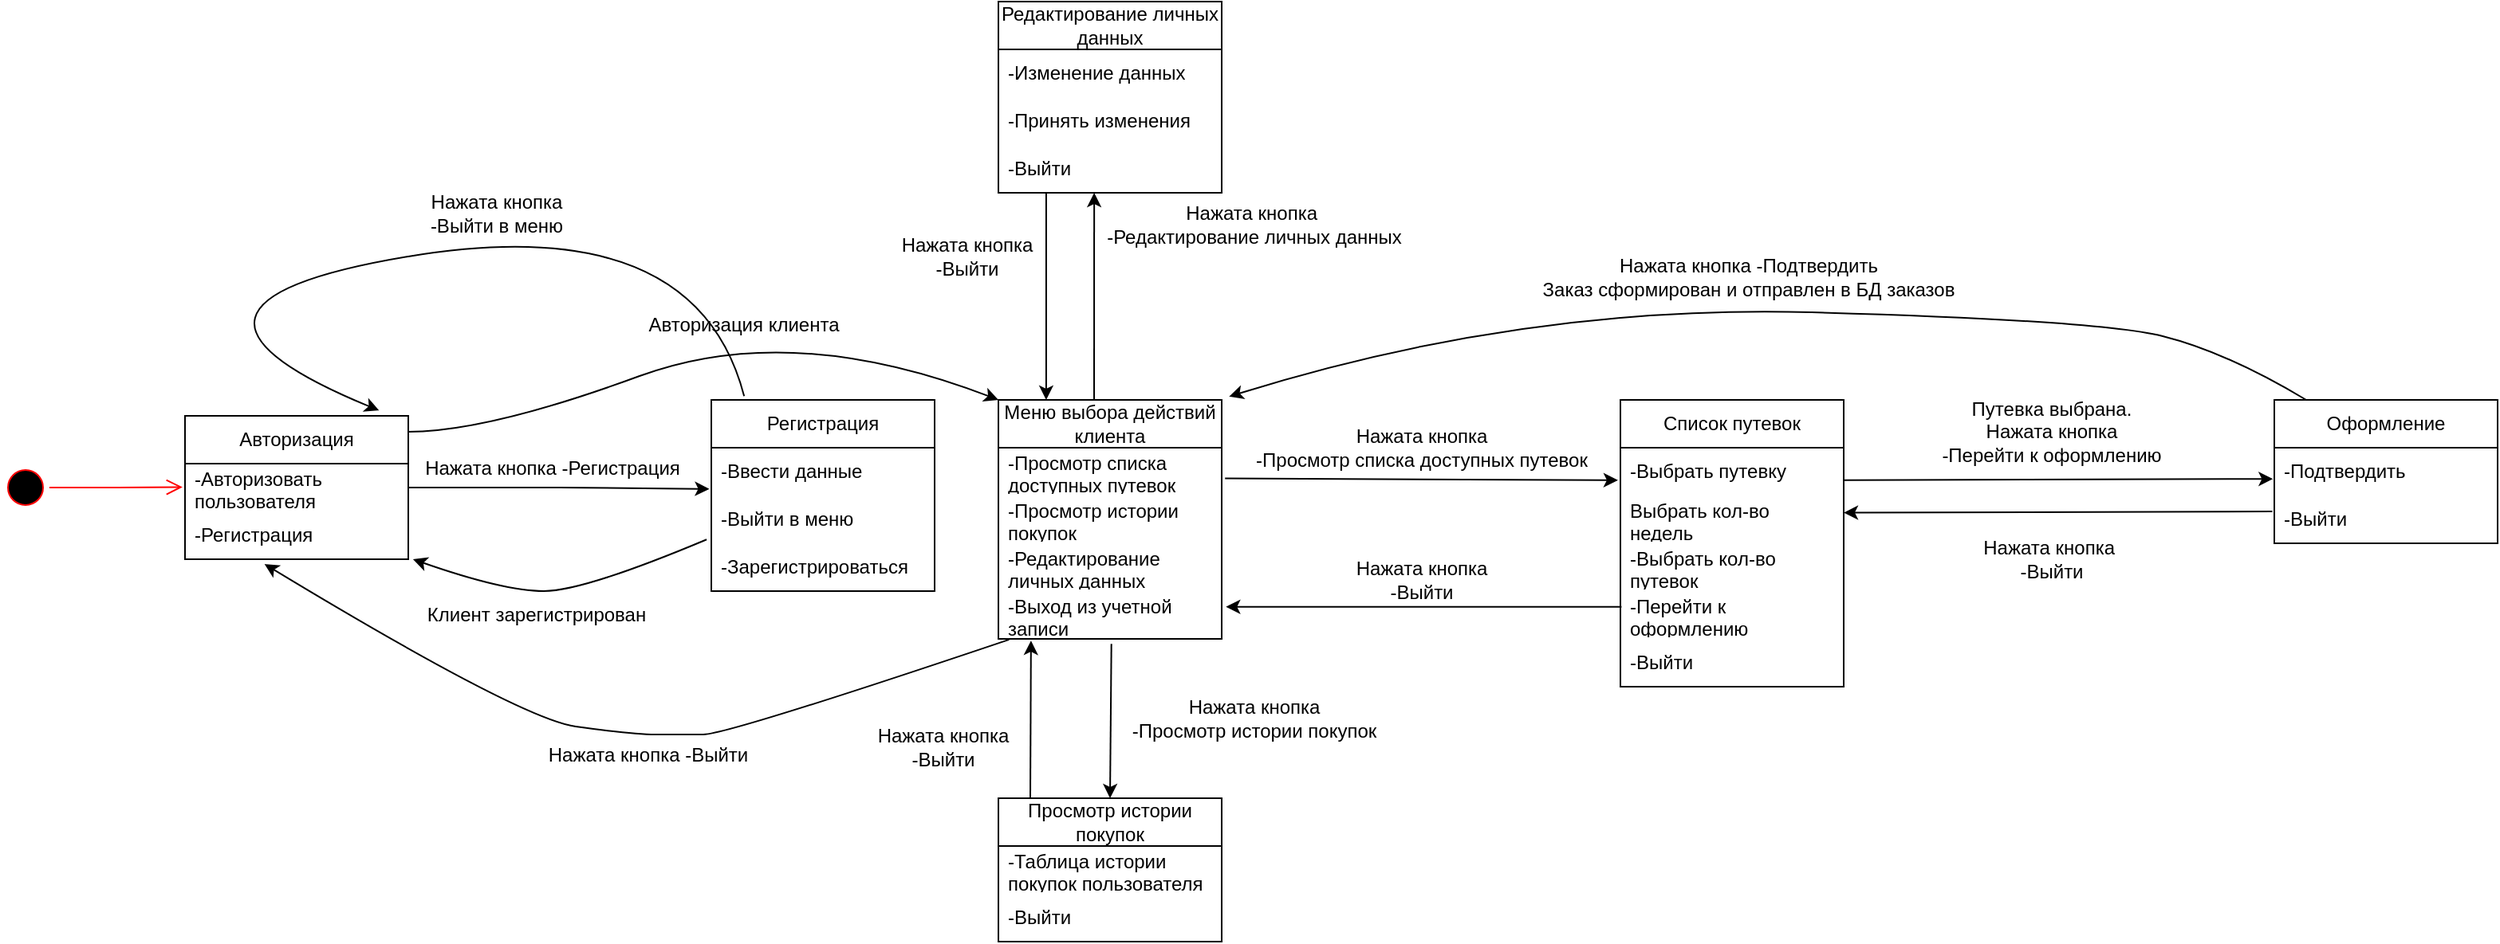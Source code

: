 <mxfile version="22.1.7" type="github">
  <diagram name="Страница — 1" id="ponGt4ZlQZ8tgk8bFvVd">
    <mxGraphModel dx="2906" dy="1161" grid="1" gridSize="10" guides="1" tooltips="1" connect="1" arrows="1" fold="1" page="1" pageScale="1" pageWidth="1169" pageHeight="827" math="0" shadow="0">
      <root>
        <mxCell id="0" />
        <mxCell id="1" parent="0" />
        <mxCell id="Y7DTLhBJiYZk3cN3ozTO-1" value="Авторизация" style="swimlane;fontStyle=0;childLayout=stackLayout;horizontal=1;startSize=30;horizontalStack=0;resizeParent=1;resizeParentMax=0;resizeLast=0;collapsible=1;marginBottom=0;whiteSpace=wrap;html=1;" parent="1" vertex="1">
          <mxGeometry x="140" y="480" width="140" height="90" as="geometry" />
        </mxCell>
        <mxCell id="Y7DTLhBJiYZk3cN3ozTO-2" value="-Авторизовать пользователя" style="text;strokeColor=none;fillColor=none;align=left;verticalAlign=middle;spacingLeft=4;spacingRight=4;overflow=hidden;points=[[0,0.5],[1,0.5]];portConstraint=eastwest;rotatable=0;whiteSpace=wrap;html=1;" parent="Y7DTLhBJiYZk3cN3ozTO-1" vertex="1">
          <mxGeometry y="30" width="140" height="30" as="geometry" />
        </mxCell>
        <mxCell id="Y7DTLhBJiYZk3cN3ozTO-4" value="-Регистрация" style="text;strokeColor=none;fillColor=none;align=left;verticalAlign=middle;spacingLeft=4;spacingRight=4;overflow=hidden;points=[[0,0.5],[1,0.5]];portConstraint=eastwest;rotatable=0;whiteSpace=wrap;html=1;" parent="Y7DTLhBJiYZk3cN3ozTO-1" vertex="1">
          <mxGeometry y="60" width="140" height="30" as="geometry" />
        </mxCell>
        <mxCell id="Y7DTLhBJiYZk3cN3ozTO-8" value="Регистрация" style="swimlane;fontStyle=0;childLayout=stackLayout;horizontal=1;startSize=30;horizontalStack=0;resizeParent=1;resizeParentMax=0;resizeLast=0;collapsible=1;marginBottom=0;whiteSpace=wrap;html=1;" parent="1" vertex="1">
          <mxGeometry x="470" y="470" width="140" height="120" as="geometry">
            <mxRectangle x="90" y="400" width="110" height="30" as="alternateBounds" />
          </mxGeometry>
        </mxCell>
        <mxCell id="Y7DTLhBJiYZk3cN3ozTO-9" value="-Ввести данные" style="text;strokeColor=none;fillColor=none;align=left;verticalAlign=middle;spacingLeft=4;spacingRight=4;overflow=hidden;points=[[0,0.5],[1,0.5]];portConstraint=eastwest;rotatable=0;whiteSpace=wrap;html=1;" parent="Y7DTLhBJiYZk3cN3ozTO-8" vertex="1">
          <mxGeometry y="30" width="140" height="30" as="geometry" />
        </mxCell>
        <mxCell id="Y7DTLhBJiYZk3cN3ozTO-11" value="-Выйти в меню" style="text;strokeColor=none;fillColor=none;align=left;verticalAlign=middle;spacingLeft=4;spacingRight=4;overflow=hidden;points=[[0,0.5],[1,0.5]];portConstraint=eastwest;rotatable=0;whiteSpace=wrap;html=1;" parent="Y7DTLhBJiYZk3cN3ozTO-8" vertex="1">
          <mxGeometry y="60" width="140" height="30" as="geometry" />
        </mxCell>
        <mxCell id="Y7DTLhBJiYZk3cN3ozTO-10" value="-Зарегистрироваться" style="text;strokeColor=none;fillColor=none;align=left;verticalAlign=middle;spacingLeft=4;spacingRight=4;overflow=hidden;points=[[0,0.5],[1,0.5]];portConstraint=eastwest;rotatable=0;whiteSpace=wrap;html=1;" parent="Y7DTLhBJiYZk3cN3ozTO-8" vertex="1">
          <mxGeometry y="90" width="140" height="30" as="geometry" />
        </mxCell>
        <mxCell id="Y7DTLhBJiYZk3cN3ozTO-12" style="edgeStyle=orthogonalEdgeStyle;rounded=0;orthogonalLoop=1;jettySize=auto;html=1;exitX=1;exitY=0.5;exitDx=0;exitDy=0;entryX=-0.009;entryY=0.863;entryDx=0;entryDy=0;entryPerimeter=0;" parent="1" source="Y7DTLhBJiYZk3cN3ozTO-1" target="Y7DTLhBJiYZk3cN3ozTO-9" edge="1">
          <mxGeometry relative="1" as="geometry" />
        </mxCell>
        <mxCell id="Y7DTLhBJiYZk3cN3ozTO-13" value="Нажата кнопка -Регистрация" style="text;html=1;align=center;verticalAlign=middle;resizable=0;points=[];autosize=1;strokeColor=none;fillColor=none;" parent="1" vertex="1">
          <mxGeometry x="280" y="498" width="180" height="30" as="geometry" />
        </mxCell>
        <mxCell id="Y7DTLhBJiYZk3cN3ozTO-14" value="Меню выбора действий клиента" style="swimlane;fontStyle=0;childLayout=stackLayout;horizontal=1;startSize=30;horizontalStack=0;resizeParent=1;resizeParentMax=0;resizeLast=0;collapsible=1;marginBottom=0;whiteSpace=wrap;html=1;" parent="1" vertex="1">
          <mxGeometry x="650" y="470" width="140" height="150" as="geometry">
            <mxRectangle x="650" y="470" width="220" height="30" as="alternateBounds" />
          </mxGeometry>
        </mxCell>
        <mxCell id="Y7DTLhBJiYZk3cN3ozTO-15" value="-Просмотр списка доступных путевок" style="text;strokeColor=none;fillColor=none;align=left;verticalAlign=middle;spacingLeft=4;spacingRight=4;overflow=hidden;points=[[0,0.5],[1,0.5]];portConstraint=eastwest;rotatable=0;whiteSpace=wrap;html=1;" parent="Y7DTLhBJiYZk3cN3ozTO-14" vertex="1">
          <mxGeometry y="30" width="140" height="30" as="geometry" />
        </mxCell>
        <mxCell id="Y7DTLhBJiYZk3cN3ozTO-16" value="-Просмотр истории покупок" style="text;strokeColor=none;fillColor=none;align=left;verticalAlign=middle;spacingLeft=4;spacingRight=4;overflow=hidden;points=[[0,0.5],[1,0.5]];portConstraint=eastwest;rotatable=0;whiteSpace=wrap;html=1;" parent="Y7DTLhBJiYZk3cN3ozTO-14" vertex="1">
          <mxGeometry y="60" width="140" height="30" as="geometry" />
        </mxCell>
        <mxCell id="Y7DTLhBJiYZk3cN3ozTO-28" value="-Редактирование личных данных" style="text;strokeColor=none;fillColor=none;align=left;verticalAlign=middle;spacingLeft=4;spacingRight=4;overflow=hidden;points=[[0,0.5],[1,0.5]];portConstraint=eastwest;rotatable=0;whiteSpace=wrap;html=1;" parent="Y7DTLhBJiYZk3cN3ozTO-14" vertex="1">
          <mxGeometry y="90" width="140" height="30" as="geometry" />
        </mxCell>
        <mxCell id="Y7DTLhBJiYZk3cN3ozTO-17" value="-Выход из учетной записи" style="text;strokeColor=none;fillColor=none;align=left;verticalAlign=middle;spacingLeft=4;spacingRight=4;overflow=hidden;points=[[0,0.5],[1,0.5]];portConstraint=eastwest;rotatable=0;whiteSpace=wrap;html=1;" parent="Y7DTLhBJiYZk3cN3ozTO-14" vertex="1">
          <mxGeometry y="120" width="140" height="30" as="geometry" />
        </mxCell>
        <mxCell id="Y7DTLhBJiYZk3cN3ozTO-18" value="" style="curved=1;endArrow=classic;html=1;rounded=0;exitX=-0.021;exitY=-0.079;exitDx=0;exitDy=0;exitPerimeter=0;entryX=1.021;entryY=1.001;entryDx=0;entryDy=0;entryPerimeter=0;" parent="1" source="Y7DTLhBJiYZk3cN3ozTO-10" target="Y7DTLhBJiYZk3cN3ozTO-4" edge="1">
          <mxGeometry width="50" height="50" relative="1" as="geometry">
            <mxPoint x="340" y="640" as="sourcePoint" />
            <mxPoint x="390" y="590" as="targetPoint" />
            <Array as="points">
              <mxPoint x="390" y="590" />
              <mxPoint x="340" y="590" />
            </Array>
          </mxGeometry>
        </mxCell>
        <mxCell id="Y7DTLhBJiYZk3cN3ozTO-19" value="Клиент зарегистрирован" style="text;html=1;align=center;verticalAlign=middle;resizable=0;points=[];autosize=1;strokeColor=none;fillColor=none;" parent="1" vertex="1">
          <mxGeometry x="280" y="590" width="160" height="30" as="geometry" />
        </mxCell>
        <mxCell id="Y7DTLhBJiYZk3cN3ozTO-20" value="" style="curved=1;endArrow=classic;html=1;rounded=0;entryX=0;entryY=0;entryDx=0;entryDy=0;" parent="1" target="Y7DTLhBJiYZk3cN3ozTO-14" edge="1">
          <mxGeometry width="50" height="50" relative="1" as="geometry">
            <mxPoint x="280" y="490" as="sourcePoint" />
            <mxPoint x="330" y="440" as="targetPoint" />
            <Array as="points">
              <mxPoint x="330" y="490" />
              <mxPoint x="520" y="420" />
            </Array>
          </mxGeometry>
        </mxCell>
        <mxCell id="Y7DTLhBJiYZk3cN3ozTO-21" value="Авторизация клиента" style="text;html=1;align=center;verticalAlign=middle;resizable=0;points=[];autosize=1;strokeColor=none;fillColor=none;" parent="1" vertex="1">
          <mxGeometry x="420" y="408" width="140" height="30" as="geometry" />
        </mxCell>
        <mxCell id="Y7DTLhBJiYZk3cN3ozTO-25" value="" style="ellipse;html=1;shape=startState;fillColor=#000000;strokeColor=#ff0000;" parent="1" vertex="1">
          <mxGeometry x="25" y="510" width="30" height="30" as="geometry" />
        </mxCell>
        <mxCell id="Y7DTLhBJiYZk3cN3ozTO-26" value="" style="edgeStyle=orthogonalEdgeStyle;html=1;verticalAlign=bottom;endArrow=open;endSize=8;strokeColor=#ff0000;rounded=0;entryX=-0.011;entryY=0.491;entryDx=0;entryDy=0;entryPerimeter=0;" parent="1" source="Y7DTLhBJiYZk3cN3ozTO-25" target="Y7DTLhBJiYZk3cN3ozTO-2" edge="1">
          <mxGeometry relative="1" as="geometry">
            <mxPoint x="40" y="698" as="targetPoint" />
          </mxGeometry>
        </mxCell>
        <mxCell id="Y7DTLhBJiYZk3cN3ozTO-30" value="" style="curved=1;endArrow=classic;html=1;rounded=0;exitX=0.048;exitY=1.014;exitDx=0;exitDy=0;exitPerimeter=0;entryX=0.356;entryY=1.1;entryDx=0;entryDy=0;entryPerimeter=0;" parent="1" source="Y7DTLhBJiYZk3cN3ozTO-17" target="Y7DTLhBJiYZk3cN3ozTO-4" edge="1">
          <mxGeometry width="50" height="50" relative="1" as="geometry">
            <mxPoint x="430" y="700" as="sourcePoint" />
            <mxPoint x="480" y="650" as="targetPoint" />
            <Array as="points">
              <mxPoint x="480" y="680" />
              <mxPoint x="450" y="680" />
              <mxPoint x="420" y="680" />
              <mxPoint x="350" y="670" />
            </Array>
          </mxGeometry>
        </mxCell>
        <mxCell id="Y7DTLhBJiYZk3cN3ozTO-31" value="Нажата кнопка -Выйти" style="text;html=1;align=center;verticalAlign=middle;resizable=0;points=[];autosize=1;strokeColor=none;fillColor=none;" parent="1" vertex="1">
          <mxGeometry x="355" y="678" width="150" height="30" as="geometry" />
        </mxCell>
        <mxCell id="Y7DTLhBJiYZk3cN3ozTO-32" value="Список путевок" style="swimlane;fontStyle=0;childLayout=stackLayout;horizontal=1;startSize=30;horizontalStack=0;resizeParent=1;resizeParentMax=0;resizeLast=0;collapsible=1;marginBottom=0;whiteSpace=wrap;html=1;" parent="1" vertex="1">
          <mxGeometry x="1040" y="470" width="140" height="180" as="geometry">
            <mxRectangle x="650" y="470" width="220" height="30" as="alternateBounds" />
          </mxGeometry>
        </mxCell>
        <mxCell id="Y7DTLhBJiYZk3cN3ozTO-33" value="-Выбрать путевку" style="text;strokeColor=none;fillColor=none;align=left;verticalAlign=middle;spacingLeft=4;spacingRight=4;overflow=hidden;points=[[0,0.5],[1,0.5]];portConstraint=eastwest;rotatable=0;whiteSpace=wrap;html=1;" parent="Y7DTLhBJiYZk3cN3ozTO-32" vertex="1">
          <mxGeometry y="30" width="140" height="30" as="geometry" />
        </mxCell>
        <mxCell id="Y7DTLhBJiYZk3cN3ozTO-34" value="Выбрать кол-во недель" style="text;strokeColor=none;fillColor=none;align=left;verticalAlign=middle;spacingLeft=4;spacingRight=4;overflow=hidden;points=[[0,0.5],[1,0.5]];portConstraint=eastwest;rotatable=0;whiteSpace=wrap;html=1;" parent="Y7DTLhBJiYZk3cN3ozTO-32" vertex="1">
          <mxGeometry y="60" width="140" height="30" as="geometry" />
        </mxCell>
        <mxCell id="Y7DTLhBJiYZk3cN3ozTO-35" value="-Выбрать кол-во путевок" style="text;strokeColor=none;fillColor=none;align=left;verticalAlign=middle;spacingLeft=4;spacingRight=4;overflow=hidden;points=[[0,0.5],[1,0.5]];portConstraint=eastwest;rotatable=0;whiteSpace=wrap;html=1;" parent="Y7DTLhBJiYZk3cN3ozTO-32" vertex="1">
          <mxGeometry y="90" width="140" height="30" as="geometry" />
        </mxCell>
        <mxCell id="Y7DTLhBJiYZk3cN3ozTO-39" value="-Перейти к оформлению" style="text;strokeColor=none;fillColor=none;align=left;verticalAlign=middle;spacingLeft=4;spacingRight=4;overflow=hidden;points=[[0,0.5],[1,0.5]];portConstraint=eastwest;rotatable=0;whiteSpace=wrap;html=1;" parent="Y7DTLhBJiYZk3cN3ozTO-32" vertex="1">
          <mxGeometry y="120" width="140" height="30" as="geometry" />
        </mxCell>
        <mxCell id="Y7DTLhBJiYZk3cN3ozTO-36" value="-Выйти" style="text;strokeColor=none;fillColor=none;align=left;verticalAlign=middle;spacingLeft=4;spacingRight=4;overflow=hidden;points=[[0,0.5],[1,0.5]];portConstraint=eastwest;rotatable=0;whiteSpace=wrap;html=1;" parent="Y7DTLhBJiYZk3cN3ozTO-32" vertex="1">
          <mxGeometry y="150" width="140" height="30" as="geometry" />
        </mxCell>
        <mxCell id="Y7DTLhBJiYZk3cN3ozTO-37" value="" style="endArrow=classic;html=1;rounded=0;exitX=1.015;exitY=0.643;exitDx=0;exitDy=0;exitPerimeter=0;entryX=-0.011;entryY=0.681;entryDx=0;entryDy=0;entryPerimeter=0;" parent="1" source="Y7DTLhBJiYZk3cN3ozTO-15" target="Y7DTLhBJiYZk3cN3ozTO-33" edge="1">
          <mxGeometry width="50" height="50" relative="1" as="geometry">
            <mxPoint x="850" y="560" as="sourcePoint" />
            <mxPoint x="900" y="510" as="targetPoint" />
          </mxGeometry>
        </mxCell>
        <mxCell id="Y7DTLhBJiYZk3cN3ozTO-38" value="Нажата кнопка&lt;br&gt;-Просмотр списка доступных путевок" style="text;html=1;align=center;verticalAlign=middle;resizable=0;points=[];autosize=1;strokeColor=none;fillColor=none;" parent="1" vertex="1">
          <mxGeometry x="800" y="480" width="230" height="40" as="geometry" />
        </mxCell>
        <mxCell id="Y7DTLhBJiYZk3cN3ozTO-40" value="" style="endArrow=classic;html=1;rounded=0;entryX=1.019;entryY=0.329;entryDx=0;entryDy=0;entryPerimeter=0;exitX=0.005;exitY=0.329;exitDx=0;exitDy=0;exitPerimeter=0;" parent="1" source="Y7DTLhBJiYZk3cN3ozTO-39" target="Y7DTLhBJiYZk3cN3ozTO-17" edge="1">
          <mxGeometry width="50" height="50" relative="1" as="geometry">
            <mxPoint x="960" y="640" as="sourcePoint" />
            <mxPoint x="1010" y="590" as="targetPoint" />
          </mxGeometry>
        </mxCell>
        <mxCell id="Y7DTLhBJiYZk3cN3ozTO-41" value="Нажата кнопка&lt;br&gt;-Выйти" style="text;html=1;align=center;verticalAlign=middle;resizable=0;points=[];autosize=1;strokeColor=none;fillColor=none;" parent="1" vertex="1">
          <mxGeometry x="860" y="563" width="110" height="40" as="geometry" />
        </mxCell>
        <mxCell id="Y7DTLhBJiYZk3cN3ozTO-42" value="Оформление" style="swimlane;fontStyle=0;childLayout=stackLayout;horizontal=1;startSize=30;horizontalStack=0;resizeParent=1;resizeParentMax=0;resizeLast=0;collapsible=1;marginBottom=0;whiteSpace=wrap;html=1;" parent="1" vertex="1">
          <mxGeometry x="1450" y="470" width="140" height="90" as="geometry">
            <mxRectangle x="650" y="470" width="220" height="30" as="alternateBounds" />
          </mxGeometry>
        </mxCell>
        <mxCell id="Y7DTLhBJiYZk3cN3ozTO-43" value="-Подтвердить&amp;nbsp;" style="text;strokeColor=none;fillColor=none;align=left;verticalAlign=middle;spacingLeft=4;spacingRight=4;overflow=hidden;points=[[0,0.5],[1,0.5]];portConstraint=eastwest;rotatable=0;whiteSpace=wrap;html=1;" parent="Y7DTLhBJiYZk3cN3ozTO-42" vertex="1">
          <mxGeometry y="30" width="140" height="30" as="geometry" />
        </mxCell>
        <mxCell id="Y7DTLhBJiYZk3cN3ozTO-47" value="-Выйти" style="text;strokeColor=none;fillColor=none;align=left;verticalAlign=middle;spacingLeft=4;spacingRight=4;overflow=hidden;points=[[0,0.5],[1,0.5]];portConstraint=eastwest;rotatable=0;whiteSpace=wrap;html=1;" parent="Y7DTLhBJiYZk3cN3ozTO-42" vertex="1">
          <mxGeometry y="60" width="140" height="30" as="geometry" />
        </mxCell>
        <mxCell id="Y7DTLhBJiYZk3cN3ozTO-48" value="" style="endArrow=classic;html=1;rounded=0;entryX=-0.006;entryY=0.653;entryDx=0;entryDy=0;exitX=1.003;exitY=0.68;exitDx=0;exitDy=0;exitPerimeter=0;entryPerimeter=0;" parent="1" source="Y7DTLhBJiYZk3cN3ozTO-33" target="Y7DTLhBJiYZk3cN3ozTO-43" edge="1">
          <mxGeometry width="50" height="50" relative="1" as="geometry">
            <mxPoint x="1184.9" y="523.99" as="sourcePoint" />
            <mxPoint x="1390" y="520" as="targetPoint" />
          </mxGeometry>
        </mxCell>
        <mxCell id="Y7DTLhBJiYZk3cN3ozTO-49" value="Путевка выбрана.&lt;br&gt;Нажата кнопка&lt;br&gt;-Перейти к оформлению" style="text;html=1;align=center;verticalAlign=middle;resizable=0;points=[];autosize=1;strokeColor=none;fillColor=none;" parent="1" vertex="1">
          <mxGeometry x="1230" y="460" width="160" height="60" as="geometry" />
        </mxCell>
        <mxCell id="Y7DTLhBJiYZk3cN3ozTO-50" value="" style="endArrow=classic;html=1;rounded=0;entryX=1;entryY=0.36;entryDx=0;entryDy=0;entryPerimeter=0;exitX=-0.009;exitY=0.333;exitDx=0;exitDy=0;exitPerimeter=0;" parent="1" target="Y7DTLhBJiYZk3cN3ozTO-34" edge="1">
          <mxGeometry width="50" height="50" relative="1" as="geometry">
            <mxPoint x="1448.74" y="539.99" as="sourcePoint" />
            <mxPoint x="1420" y="600" as="targetPoint" />
          </mxGeometry>
        </mxCell>
        <mxCell id="Y7DTLhBJiYZk3cN3ozTO-51" value="Нажата кнопка&amp;nbsp;&lt;br&gt;-Выйти" style="text;html=1;align=center;verticalAlign=middle;resizable=0;points=[];autosize=1;strokeColor=none;fillColor=none;" parent="1" vertex="1">
          <mxGeometry x="1255" y="550" width="110" height="40" as="geometry" />
        </mxCell>
        <mxCell id="Y7DTLhBJiYZk3cN3ozTO-52" value="" style="curved=1;endArrow=classic;html=1;rounded=0;exitX=0.143;exitY=0;exitDx=0;exitDy=0;exitPerimeter=0;entryX=1.033;entryY=-0.014;entryDx=0;entryDy=0;entryPerimeter=0;" parent="1" source="Y7DTLhBJiYZk3cN3ozTO-42" target="Y7DTLhBJiYZk3cN3ozTO-14" edge="1">
          <mxGeometry width="50" height="50" relative="1" as="geometry">
            <mxPoint x="1440" y="440" as="sourcePoint" />
            <mxPoint x="1490" y="390" as="targetPoint" />
            <Array as="points">
              <mxPoint x="1420" y="440" />
              <mxPoint x="1340" y="420" />
              <mxPoint x="980" y="410" />
            </Array>
          </mxGeometry>
        </mxCell>
        <mxCell id="Y7DTLhBJiYZk3cN3ozTO-53" value="Нажата кнопка -Подтвердить&lt;br&gt;Заказ сформирован и отправлен в БД заказов" style="text;html=1;align=center;verticalAlign=middle;resizable=0;points=[];autosize=1;strokeColor=none;fillColor=none;" parent="1" vertex="1">
          <mxGeometry x="980" y="373" width="280" height="40" as="geometry" />
        </mxCell>
        <mxCell id="Y7DTLhBJiYZk3cN3ozTO-54" value="Просмотр истории покупок" style="swimlane;fontStyle=0;childLayout=stackLayout;horizontal=1;startSize=30;horizontalStack=0;resizeParent=1;resizeParentMax=0;resizeLast=0;collapsible=1;marginBottom=0;whiteSpace=wrap;html=1;" parent="1" vertex="1">
          <mxGeometry x="650" y="720" width="140" height="90" as="geometry">
            <mxRectangle x="650" y="470" width="220" height="30" as="alternateBounds" />
          </mxGeometry>
        </mxCell>
        <mxCell id="Y7DTLhBJiYZk3cN3ozTO-56" value="-Таблица истории покупок пользователя" style="text;strokeColor=none;fillColor=none;align=left;verticalAlign=middle;spacingLeft=4;spacingRight=4;overflow=hidden;points=[[0,0.5],[1,0.5]];portConstraint=eastwest;rotatable=0;whiteSpace=wrap;html=1;" parent="Y7DTLhBJiYZk3cN3ozTO-54" vertex="1">
          <mxGeometry y="30" width="140" height="30" as="geometry" />
        </mxCell>
        <mxCell id="Y7DTLhBJiYZk3cN3ozTO-61" value="-Выйти" style="text;strokeColor=none;fillColor=none;align=left;verticalAlign=middle;spacingLeft=4;spacingRight=4;overflow=hidden;points=[[0,0.5],[1,0.5]];portConstraint=eastwest;rotatable=0;whiteSpace=wrap;html=1;" parent="Y7DTLhBJiYZk3cN3ozTO-54" vertex="1">
          <mxGeometry y="60" width="140" height="30" as="geometry" />
        </mxCell>
        <mxCell id="Y7DTLhBJiYZk3cN3ozTO-57" value="" style="endArrow=classic;html=1;rounded=0;exitX=0.506;exitY=1.105;exitDx=0;exitDy=0;exitPerimeter=0;entryX=0.5;entryY=0;entryDx=0;entryDy=0;" parent="1" source="Y7DTLhBJiYZk3cN3ozTO-17" target="Y7DTLhBJiYZk3cN3ozTO-54" edge="1">
          <mxGeometry width="50" height="50" relative="1" as="geometry">
            <mxPoint x="710" y="700" as="sourcePoint" />
            <mxPoint x="760" y="650" as="targetPoint" />
            <Array as="points" />
          </mxGeometry>
        </mxCell>
        <mxCell id="Y7DTLhBJiYZk3cN3ozTO-58" value="Нажата кнопка &lt;br&gt;-Просмотр истории покупок" style="text;html=1;align=center;verticalAlign=middle;resizable=0;points=[];autosize=1;strokeColor=none;fillColor=none;" parent="1" vertex="1">
          <mxGeometry x="720" y="650" width="180" height="40" as="geometry" />
        </mxCell>
        <mxCell id="Y7DTLhBJiYZk3cN3ozTO-59" value="" style="endArrow=classic;html=1;rounded=0;entryX=0.146;entryY=1.036;entryDx=0;entryDy=0;entryPerimeter=0;" parent="1" target="Y7DTLhBJiYZk3cN3ozTO-17" edge="1">
          <mxGeometry width="50" height="50" relative="1" as="geometry">
            <mxPoint x="670" y="720" as="sourcePoint" />
            <mxPoint x="720" y="670" as="targetPoint" />
          </mxGeometry>
        </mxCell>
        <mxCell id="Y7DTLhBJiYZk3cN3ozTO-60" value="Нажата кнопка&lt;br&gt;-Выйти" style="text;html=1;align=center;verticalAlign=middle;resizable=0;points=[];autosize=1;strokeColor=none;fillColor=none;" parent="1" vertex="1">
          <mxGeometry x="560" y="668" width="110" height="40" as="geometry" />
        </mxCell>
        <mxCell id="Y7DTLhBJiYZk3cN3ozTO-62" value="Редактирование личных данных" style="swimlane;fontStyle=0;childLayout=stackLayout;horizontal=1;startSize=30;horizontalStack=0;resizeParent=1;resizeParentMax=0;resizeLast=0;collapsible=1;marginBottom=0;whiteSpace=wrap;html=1;" parent="1" vertex="1">
          <mxGeometry x="650" y="220" width="140" height="120" as="geometry">
            <mxRectangle x="650" y="470" width="220" height="30" as="alternateBounds" />
          </mxGeometry>
        </mxCell>
        <mxCell id="Y7DTLhBJiYZk3cN3ozTO-63" value="-Изменение данных" style="text;strokeColor=none;fillColor=none;align=left;verticalAlign=middle;spacingLeft=4;spacingRight=4;overflow=hidden;points=[[0,0.5],[1,0.5]];portConstraint=eastwest;rotatable=0;whiteSpace=wrap;html=1;" parent="Y7DTLhBJiYZk3cN3ozTO-62" vertex="1">
          <mxGeometry y="30" width="140" height="30" as="geometry" />
        </mxCell>
        <mxCell id="Y7DTLhBJiYZk3cN3ozTO-67" value="-Принять изменения" style="text;strokeColor=none;fillColor=none;align=left;verticalAlign=middle;spacingLeft=4;spacingRight=4;overflow=hidden;points=[[0,0.5],[1,0.5]];portConstraint=eastwest;rotatable=0;whiteSpace=wrap;html=1;" parent="Y7DTLhBJiYZk3cN3ozTO-62" vertex="1">
          <mxGeometry y="60" width="140" height="30" as="geometry" />
        </mxCell>
        <mxCell id="Y7DTLhBJiYZk3cN3ozTO-64" value="-Выйти" style="text;strokeColor=none;fillColor=none;align=left;verticalAlign=middle;spacingLeft=4;spacingRight=4;overflow=hidden;points=[[0,0.5],[1,0.5]];portConstraint=eastwest;rotatable=0;whiteSpace=wrap;html=1;" parent="Y7DTLhBJiYZk3cN3ozTO-62" vertex="1">
          <mxGeometry y="90" width="140" height="30" as="geometry" />
        </mxCell>
        <mxCell id="Y7DTLhBJiYZk3cN3ozTO-65" value="" style="endArrow=classic;html=1;rounded=0;entryX=0.429;entryY=1;entryDx=0;entryDy=0;entryPerimeter=0;" parent="1" target="Y7DTLhBJiYZk3cN3ozTO-64" edge="1">
          <mxGeometry width="50" height="50" relative="1" as="geometry">
            <mxPoint x="710" y="470" as="sourcePoint" />
            <mxPoint x="760" y="420" as="targetPoint" />
          </mxGeometry>
        </mxCell>
        <mxCell id="Y7DTLhBJiYZk3cN3ozTO-66" value="Нажата кнопка&amp;nbsp;&lt;br&gt;-Редактирование личных данных" style="text;html=1;align=center;verticalAlign=middle;resizable=0;points=[];autosize=1;strokeColor=none;fillColor=none;" parent="1" vertex="1">
          <mxGeometry x="705" y="340" width="210" height="40" as="geometry" />
        </mxCell>
        <mxCell id="Y7DTLhBJiYZk3cN3ozTO-68" value="" style="endArrow=classic;html=1;rounded=0;exitX=0.214;exitY=1;exitDx=0;exitDy=0;exitPerimeter=0;entryX=0.214;entryY=0;entryDx=0;entryDy=0;entryPerimeter=0;" parent="1" source="Y7DTLhBJiYZk3cN3ozTO-64" target="Y7DTLhBJiYZk3cN3ozTO-14" edge="1">
          <mxGeometry width="50" height="50" relative="1" as="geometry">
            <mxPoint x="650" y="420" as="sourcePoint" />
            <mxPoint x="700" y="370" as="targetPoint" />
          </mxGeometry>
        </mxCell>
        <mxCell id="Y7DTLhBJiYZk3cN3ozTO-69" value="Нажата кнопка&lt;br&gt;-Выйти&lt;br&gt;" style="text;html=1;align=center;verticalAlign=middle;resizable=0;points=[];autosize=1;strokeColor=none;fillColor=none;" parent="1" vertex="1">
          <mxGeometry x="575" y="360" width="110" height="40" as="geometry" />
        </mxCell>
        <mxCell id="Y7DTLhBJiYZk3cN3ozTO-70" value="" style="curved=1;endArrow=classic;html=1;rounded=0;entryX=0.869;entryY=-0.038;entryDx=0;entryDy=0;entryPerimeter=0;exitX=0.147;exitY=-0.02;exitDx=0;exitDy=0;exitPerimeter=0;" parent="1" source="Y7DTLhBJiYZk3cN3ozTO-8" target="Y7DTLhBJiYZk3cN3ozTO-1" edge="1">
          <mxGeometry width="50" height="50" relative="1" as="geometry">
            <mxPoint x="170" y="418" as="sourcePoint" />
            <mxPoint x="220" y="368" as="targetPoint" />
            <Array as="points">
              <mxPoint x="460" y="350" />
              <mxPoint x="100" y="410" />
            </Array>
          </mxGeometry>
        </mxCell>
        <mxCell id="Y7DTLhBJiYZk3cN3ozTO-71" value="Нажата кнопка&lt;br&gt;-Выйти в меню" style="text;html=1;align=center;verticalAlign=middle;resizable=0;points=[];autosize=1;strokeColor=none;fillColor=none;" parent="1" vertex="1">
          <mxGeometry x="280" y="333" width="110" height="40" as="geometry" />
        </mxCell>
      </root>
    </mxGraphModel>
  </diagram>
</mxfile>
